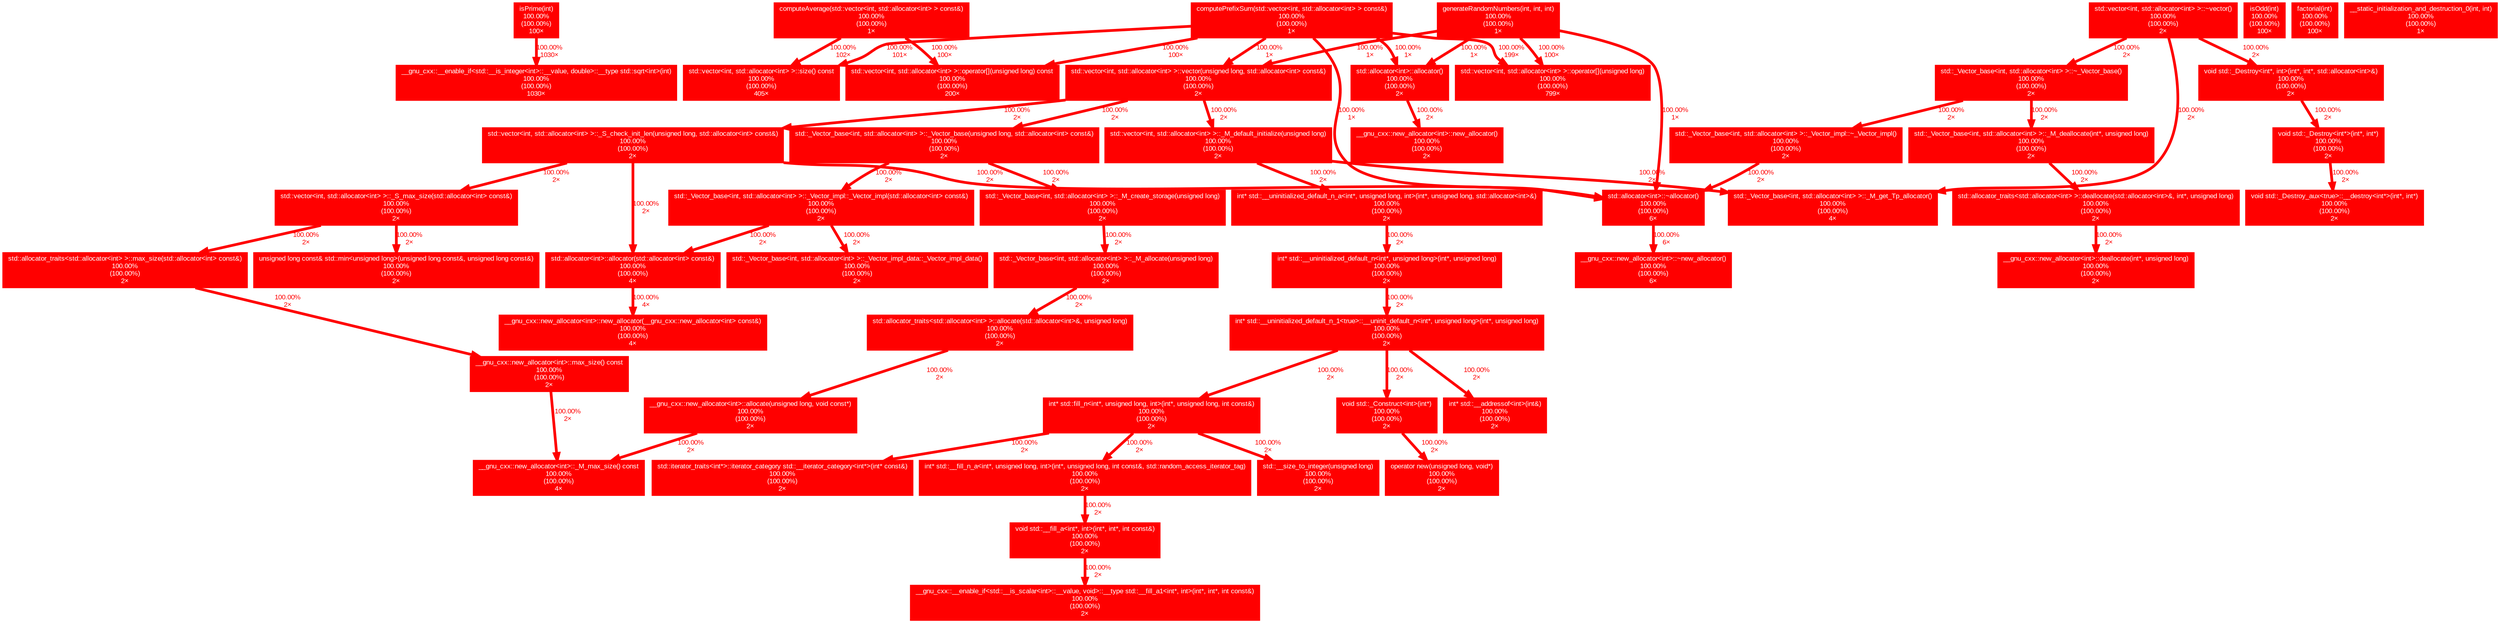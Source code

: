digraph {
	graph [fontname=Arial, nodesep=0.125, ranksep=0.25];
	node [fontcolor=white, fontname=Arial, height=0, shape=box, style=filled, width=0];
	edge [fontname=Arial];
	8 [color="#ff0000", fontcolor="#ffffff", fontsize="10.00", label="__gnu_cxx::__enable_if<std::__is_integer<int>::__value, double>::__type std::sqrt<int>(int)\n100.00%\n(100.00%)\n1030×"];
	9 [color="#ff0000", fontcolor="#ffffff", fontsize="10.00", label="std::vector<int, std::allocator<int> >::operator[](unsigned long)\n100.00%\n(100.00%)\n799×"];
	10 [color="#ff0000", fontcolor="#ffffff", fontsize="10.00", label="std::vector<int, std::allocator<int> >::size() const\n100.00%\n(100.00%)\n405×"];
	11 [color="#ff0000", fontcolor="#ffffff", fontsize="10.00", label="std::vector<int, std::allocator<int> >::operator[](unsigned long) const\n100.00%\n(100.00%)\n200×"];
	12 [color="#ff0000", fontcolor="#ffffff", fontsize="10.00", label="isOdd(int)\n100.00%\n(100.00%)\n100×"];
	13 [color="#ff0000", fontcolor="#ffffff", fontsize="10.00", label="isPrime(int)\n100.00%\n(100.00%)\n100×"];
	13 -> 8 [arrowsize="1.00", color="#ff0000", fontcolor="#ff0000", fontsize="10.00", label="100.00%\n1030×", labeldistance="4.00", penwidth="4.00"];
	14 [color="#ff0000", fontcolor="#ffffff", fontsize="10.00", label="factorial(int)\n100.00%\n(100.00%)\n100×"];
	15 [color="#ff0000", fontcolor="#ffffff", fontsize="10.00", label="__gnu_cxx::new_allocator<int>::~new_allocator()\n100.00%\n(100.00%)\n6×"];
	16 [color="#ff0000", fontcolor="#ffffff", fontsize="10.00", label="std::allocator<int>::~allocator()\n100.00%\n(100.00%)\n6×"];
	16 -> 15 [arrowsize="1.00", color="#ff0000", fontcolor="#ff0000", fontsize="10.00", label="100.00%\n6×", labeldistance="4.00", penwidth="4.00"];
	17 [color="#ff0000", fontcolor="#ffffff", fontsize="10.00", label="__gnu_cxx::new_allocator<int>::new_allocator(__gnu_cxx::new_allocator<int> const&)\n100.00%\n(100.00%)\n4×"];
	18 [color="#ff0000", fontcolor="#ffffff", fontsize="10.00", label="__gnu_cxx::new_allocator<int>::_M_max_size() const\n100.00%\n(100.00%)\n4×"];
	19 [color="#ff0000", fontcolor="#ffffff", fontsize="10.00", label="std::allocator<int>::allocator(std::allocator<int> const&)\n100.00%\n(100.00%)\n4×"];
	19 -> 17 [arrowsize="1.00", color="#ff0000", fontcolor="#ff0000", fontsize="10.00", label="100.00%\n4×", labeldistance="4.00", penwidth="4.00"];
	20 [color="#ff0000", fontcolor="#ffffff", fontsize="10.00", label="std::_Vector_base<int, std::allocator<int> >::_M_get_Tp_allocator()\n100.00%\n(100.00%)\n4×"];
	21 [color="#ff0000", fontcolor="#ffffff", fontsize="10.00", label="__gnu_cxx::new_allocator<int>::deallocate(int*, unsigned long)\n100.00%\n(100.00%)\n2×"];
	22 [color="#ff0000", fontcolor="#ffffff", fontsize="10.00", label="__gnu_cxx::new_allocator<int>::allocate(unsigned long, void const*)\n100.00%\n(100.00%)\n2×"];
	22 -> 18 [arrowsize="1.00", color="#ff0000", fontcolor="#ff0000", fontsize="10.00", label="100.00%\n2×", labeldistance="4.00", penwidth="4.00"];
	23 [color="#ff0000", fontcolor="#ffffff", fontsize="10.00", label="__gnu_cxx::new_allocator<int>::new_allocator()\n100.00%\n(100.00%)\n2×"];
	24 [color="#ff0000", fontcolor="#ffffff", fontsize="10.00", label="__gnu_cxx::new_allocator<int>::max_size() const\n100.00%\n(100.00%)\n2×"];
	24 -> 18 [arrowsize="1.00", color="#ff0000", fontcolor="#ff0000", fontsize="10.00", label="100.00%\n2×", labeldistance="4.00", penwidth="4.00"];
	25 [color="#ff0000", fontcolor="#ffffff", fontsize="10.00", label="std::allocator<int>::allocator()\n100.00%\n(100.00%)\n2×"];
	25 -> 23 [arrowsize="1.00", color="#ff0000", fontcolor="#ff0000", fontsize="10.00", label="100.00%\n2×", labeldistance="4.00", penwidth="4.00"];
	26 [color="#ff0000", fontcolor="#ffffff", fontsize="10.00", label="void std::_Destroy_aux<true>::__destroy<int*>(int*, int*)\n100.00%\n(100.00%)\n2×"];
	27 [color="#ff0000", fontcolor="#ffffff", fontsize="10.00", label="std::_Vector_base<int, std::allocator<int> >::_M_allocate(unsigned long)\n100.00%\n(100.00%)\n2×"];
	27 -> 36 [arrowsize="1.00", color="#ff0000", fontcolor="#ff0000", fontsize="10.00", label="100.00%\n2×", labeldistance="4.00", penwidth="4.00"];
	28 [color="#ff0000", fontcolor="#ffffff", fontsize="10.00", label="std::_Vector_base<int, std::allocator<int> >::_Vector_impl::_Vector_impl(std::allocator<int> const&)\n100.00%\n(100.00%)\n2×"];
	28 -> 19 [arrowsize="1.00", color="#ff0000", fontcolor="#ff0000", fontsize="10.00", label="100.00%\n2×", labeldistance="4.00", penwidth="4.00"];
	28 -> 32 [arrowsize="1.00", color="#ff0000", fontcolor="#ff0000", fontsize="10.00", label="100.00%\n2×", labeldistance="4.00", penwidth="4.00"];
	29 [color="#ff0000", fontcolor="#ffffff", fontsize="10.00", label="std::_Vector_base<int, std::allocator<int> >::_Vector_impl::~_Vector_impl()\n100.00%\n(100.00%)\n2×"];
	29 -> 16 [arrowsize="1.00", color="#ff0000", fontcolor="#ff0000", fontsize="10.00", label="100.00%\n2×", labeldistance="4.00", penwidth="4.00"];
	30 [color="#ff0000", fontcolor="#ffffff", fontsize="10.00", label="std::_Vector_base<int, std::allocator<int> >::_M_deallocate(int*, unsigned long)\n100.00%\n(100.00%)\n2×"];
	30 -> 35 [arrowsize="1.00", color="#ff0000", fontcolor="#ff0000", fontsize="10.00", label="100.00%\n2×", labeldistance="4.00", penwidth="4.00"];
	31 [color="#ff0000", fontcolor="#ffffff", fontsize="10.00", label="std::_Vector_base<int, std::allocator<int> >::_M_create_storage(unsigned long)\n100.00%\n(100.00%)\n2×"];
	31 -> 27 [arrowsize="1.00", color="#ff0000", fontcolor="#ff0000", fontsize="10.00", label="100.00%\n2×", labeldistance="4.00", penwidth="4.00"];
	32 [color="#ff0000", fontcolor="#ffffff", fontsize="10.00", label="std::_Vector_base<int, std::allocator<int> >::_Vector_impl_data::_Vector_impl_data()\n100.00%\n(100.00%)\n2×"];
	33 [color="#ff0000", fontcolor="#ffffff", fontsize="10.00", label="std::_Vector_base<int, std::allocator<int> >::_Vector_base(unsigned long, std::allocator<int> const&)\n100.00%\n(100.00%)\n2×"];
	33 -> 28 [arrowsize="1.00", color="#ff0000", fontcolor="#ff0000", fontsize="10.00", label="100.00%\n2×", labeldistance="4.00", penwidth="4.00"];
	33 -> 31 [arrowsize="1.00", color="#ff0000", fontcolor="#ff0000", fontsize="10.00", label="100.00%\n2×", labeldistance="4.00", penwidth="4.00"];
	34 [color="#ff0000", fontcolor="#ffffff", fontsize="10.00", label="std::_Vector_base<int, std::allocator<int> >::~_Vector_base()\n100.00%\n(100.00%)\n2×"];
	34 -> 29 [arrowsize="1.00", color="#ff0000", fontcolor="#ff0000", fontsize="10.00", label="100.00%\n2×", labeldistance="4.00", penwidth="4.00"];
	34 -> 30 [arrowsize="1.00", color="#ff0000", fontcolor="#ff0000", fontsize="10.00", label="100.00%\n2×", labeldistance="4.00", penwidth="4.00"];
	35 [color="#ff0000", fontcolor="#ffffff", fontsize="10.00", label="std::allocator_traits<std::allocator<int> >::deallocate(std::allocator<int>&, int*, unsigned long)\n100.00%\n(100.00%)\n2×"];
	35 -> 21 [arrowsize="1.00", color="#ff0000", fontcolor="#ff0000", fontsize="10.00", label="100.00%\n2×", labeldistance="4.00", penwidth="4.00"];
	36 [color="#ff0000", fontcolor="#ffffff", fontsize="10.00", label="std::allocator_traits<std::allocator<int> >::allocate(std::allocator<int>&, unsigned long)\n100.00%\n(100.00%)\n2×"];
	36 -> 22 [arrowsize="1.00", color="#ff0000", fontcolor="#ff0000", fontsize="10.00", label="100.00%\n2×", labeldistance="4.00", penwidth="4.00"];
	37 [color="#ff0000", fontcolor="#ffffff", fontsize="10.00", label="std::allocator_traits<std::allocator<int> >::max_size(std::allocator<int> const&)\n100.00%\n(100.00%)\n2×"];
	37 -> 24 [arrowsize="1.00", color="#ff0000", fontcolor="#ff0000", fontsize="10.00", label="100.00%\n2×", labeldistance="4.00", penwidth="4.00"];
	38 [color="#ff0000", fontcolor="#ffffff", fontsize="10.00", label="int* std::__uninitialized_default_n_1<true>::__uninit_default_n<int*, unsigned long>(int*, unsigned long)\n100.00%\n(100.00%)\n2×"];
	38 -> 44 [arrowsize="1.00", color="#ff0000", fontcolor="#ff0000", fontsize="10.00", label="100.00%\n2×", labeldistance="4.00", penwidth="4.00"];
	38 -> 46 [arrowsize="1.00", color="#ff0000", fontcolor="#ff0000", fontsize="10.00", label="100.00%\n2×", labeldistance="4.00", penwidth="4.00"];
	38 -> 52 [arrowsize="1.00", color="#ff0000", fontcolor="#ff0000", fontsize="10.00", label="100.00%\n2×", labeldistance="4.00", penwidth="4.00"];
	39 [color="#ff0000", fontcolor="#ffffff", fontsize="10.00", label="std::vector<int, std::allocator<int> >::_S_max_size(std::allocator<int> const&)\n100.00%\n(100.00%)\n2×"];
	39 -> 37 [arrowsize="1.00", color="#ff0000", fontcolor="#ff0000", fontsize="10.00", label="100.00%\n2×", labeldistance="4.00", penwidth="4.00"];
	39 -> 51 [arrowsize="1.00", color="#ff0000", fontcolor="#ff0000", fontsize="10.00", label="100.00%\n2×", labeldistance="4.00", penwidth="4.00"];
	40 [color="#ff0000", fontcolor="#ffffff", fontsize="10.00", label="std::vector<int, std::allocator<int> >::_S_check_init_len(unsigned long, std::allocator<int> const&)\n100.00%\n(100.00%)\n2×"];
	40 -> 16 [arrowsize="1.00", color="#ff0000", fontcolor="#ff0000", fontsize="10.00", label="100.00%\n2×", labeldistance="4.00", penwidth="4.00"];
	40 -> 19 [arrowsize="1.00", color="#ff0000", fontcolor="#ff0000", fontsize="10.00", label="100.00%\n2×", labeldistance="4.00", penwidth="4.00"];
	40 -> 39 [arrowsize="1.00", color="#ff0000", fontcolor="#ff0000", fontsize="10.00", label="100.00%\n2×", labeldistance="4.00", penwidth="4.00"];
	41 [color="#ff0000", fontcolor="#ffffff", fontsize="10.00", label="std::vector<int, std::allocator<int> >::_M_default_initialize(unsigned long)\n100.00%\n(100.00%)\n2×"];
	41 -> 20 [arrowsize="1.00", color="#ff0000", fontcolor="#ff0000", fontsize="10.00", label="100.00%\n2×", labeldistance="4.00", penwidth="4.00"];
	41 -> 50 [arrowsize="1.00", color="#ff0000", fontcolor="#ff0000", fontsize="10.00", label="100.00%\n2×", labeldistance="4.00", penwidth="4.00"];
	42 [color="#ff0000", fontcolor="#ffffff", fontsize="10.00", label="std::vector<int, std::allocator<int> >::vector(unsigned long, std::allocator<int> const&)\n100.00%\n(100.00%)\n2×"];
	42 -> 33 [arrowsize="1.00", color="#ff0000", fontcolor="#ff0000", fontsize="10.00", label="100.00%\n2×", labeldistance="4.00", penwidth="4.00"];
	42 -> 40 [arrowsize="1.00", color="#ff0000", fontcolor="#ff0000", fontsize="10.00", label="100.00%\n2×", labeldistance="4.00", penwidth="4.00"];
	42 -> 41 [arrowsize="1.00", color="#ff0000", fontcolor="#ff0000", fontsize="10.00", label="100.00%\n2×", labeldistance="4.00", penwidth="4.00"];
	43 [color="#ff0000", fontcolor="#ffffff", fontsize="10.00", label="std::vector<int, std::allocator<int> >::~vector()\n100.00%\n(100.00%)\n2×"];
	43 -> 20 [arrowsize="1.00", color="#ff0000", fontcolor="#ff0000", fontsize="10.00", label="100.00%\n2×", labeldistance="4.00", penwidth="4.00"];
	43 -> 34 [arrowsize="1.00", color="#ff0000", fontcolor="#ff0000", fontsize="10.00", label="100.00%\n2×", labeldistance="4.00", penwidth="4.00"];
	43 -> 54 [arrowsize="1.00", color="#ff0000", fontcolor="#ff0000", fontsize="10.00", label="100.00%\n2×", labeldistance="4.00", penwidth="4.00"];
	44 [color="#ff0000", fontcolor="#ffffff", fontsize="10.00", label="void std::_Construct<int>(int*)\n100.00%\n(100.00%)\n2×"];
	44 -> 57 [arrowsize="1.00", color="#ff0000", fontcolor="#ff0000", fontsize="10.00", label="100.00%\n2×", labeldistance="4.00", penwidth="4.00"];
	45 [color="#ff0000", fontcolor="#ffffff", fontsize="10.00", label="int* std::__fill_n_a<int*, unsigned long, int>(int*, unsigned long, int const&, std::random_access_iterator_tag)\n100.00%\n(100.00%)\n2×"];
	45 -> 55 [arrowsize="1.00", color="#ff0000", fontcolor="#ff0000", fontsize="10.00", label="100.00%\n2×", labeldistance="4.00", penwidth="4.00"];
	46 [color="#ff0000", fontcolor="#ffffff", fontsize="10.00", label="int* std::__addressof<int>(int&)\n100.00%\n(100.00%)\n2×"];
	47 [color="#ff0000", fontcolor="#ffffff", fontsize="10.00", label="std::__size_to_integer(unsigned long)\n100.00%\n(100.00%)\n2×"];
	48 [color="#ff0000", fontcolor="#ffffff", fontsize="10.00", label="std::iterator_traits<int*>::iterator_category std::__iterator_category<int*>(int* const&)\n100.00%\n(100.00%)\n2×"];
	49 [color="#ff0000", fontcolor="#ffffff", fontsize="10.00", label="int* std::__uninitialized_default_n<int*, unsigned long>(int*, unsigned long)\n100.00%\n(100.00%)\n2×"];
	49 -> 38 [arrowsize="1.00", color="#ff0000", fontcolor="#ff0000", fontsize="10.00", label="100.00%\n2×", labeldistance="4.00", penwidth="4.00"];
	50 [color="#ff0000", fontcolor="#ffffff", fontsize="10.00", label="int* std::__uninitialized_default_n_a<int*, unsigned long, int>(int*, unsigned long, std::allocator<int>&)\n100.00%\n(100.00%)\n2×"];
	50 -> 49 [arrowsize="1.00", color="#ff0000", fontcolor="#ff0000", fontsize="10.00", label="100.00%\n2×", labeldistance="4.00", penwidth="4.00"];
	51 [color="#ff0000", fontcolor="#ffffff", fontsize="10.00", label="unsigned long const& std::min<unsigned long>(unsigned long const&, unsigned long const&)\n100.00%\n(100.00%)\n2×"];
	52 [color="#ff0000", fontcolor="#ffffff", fontsize="10.00", label="int* std::fill_n<int*, unsigned long, int>(int*, unsigned long, int const&)\n100.00%\n(100.00%)\n2×"];
	52 -> 45 [arrowsize="1.00", color="#ff0000", fontcolor="#ff0000", fontsize="10.00", label="100.00%\n2×", labeldistance="4.00", penwidth="4.00"];
	52 -> 47 [arrowsize="1.00", color="#ff0000", fontcolor="#ff0000", fontsize="10.00", label="100.00%\n2×", labeldistance="4.00", penwidth="4.00"];
	52 -> 48 [arrowsize="1.00", color="#ff0000", fontcolor="#ff0000", fontsize="10.00", label="100.00%\n2×", labeldistance="4.00", penwidth="4.00"];
	53 [color="#ff0000", fontcolor="#ffffff", fontsize="10.00", label="void std::_Destroy<int*>(int*, int*)\n100.00%\n(100.00%)\n2×"];
	53 -> 26 [arrowsize="1.00", color="#ff0000", fontcolor="#ff0000", fontsize="10.00", label="100.00%\n2×", labeldistance="4.00", penwidth="4.00"];
	54 [color="#ff0000", fontcolor="#ffffff", fontsize="10.00", label="void std::_Destroy<int*, int>(int*, int*, std::allocator<int>&)\n100.00%\n(100.00%)\n2×"];
	54 -> 53 [arrowsize="1.00", color="#ff0000", fontcolor="#ff0000", fontsize="10.00", label="100.00%\n2×", labeldistance="4.00", penwidth="4.00"];
	55 [color="#ff0000", fontcolor="#ffffff", fontsize="10.00", label="void std::__fill_a<int*, int>(int*, int*, int const&)\n100.00%\n(100.00%)\n2×"];
	55 -> 56 [arrowsize="1.00", color="#ff0000", fontcolor="#ff0000", fontsize="10.00", label="100.00%\n2×", labeldistance="4.00", penwidth="4.00"];
	56 [color="#ff0000", fontcolor="#ffffff", fontsize="10.00", label="__gnu_cxx::__enable_if<std::__is_scalar<int>::__value, void>::__type std::__fill_a1<int*, int>(int*, int*, int const&)\n100.00%\n(100.00%)\n2×"];
	57 [color="#ff0000", fontcolor="#ffffff", fontsize="10.00", label="operator new(unsigned long, void*)\n100.00%\n(100.00%)\n2×"];
	58 [color="#ff0000", fontcolor="#ffffff", fontsize="10.00", label="computeAverage(std::vector<int, std::allocator<int> > const&)\n100.00%\n(100.00%)\n1×"];
	58 -> 10 [arrowsize="1.00", color="#ff0000", fontcolor="#ff0000", fontsize="10.00", label="100.00%\n102×", labeldistance="4.00", penwidth="4.00"];
	58 -> 11 [arrowsize="1.00", color="#ff0000", fontcolor="#ff0000", fontsize="10.00", label="100.00%\n100×", labeldistance="4.00", penwidth="4.00"];
	59 [color="#ff0000", fontcolor="#ffffff", fontsize="10.00", label="computePrefixSum(std::vector<int, std::allocator<int> > const&)\n100.00%\n(100.00%)\n1×"];
	59 -> 9 [arrowsize="1.00", color="#ff0000", fontcolor="#ff0000", fontsize="10.00", label="100.00%\n199×", labeldistance="4.00", penwidth="4.00"];
	59 -> 10 [arrowsize="1.00", color="#ff0000", fontcolor="#ff0000", fontsize="10.00", label="100.00%\n101×", labeldistance="4.00", penwidth="4.00"];
	59 -> 11 [arrowsize="1.00", color="#ff0000", fontcolor="#ff0000", fontsize="10.00", label="100.00%\n100×", labeldistance="4.00", penwidth="4.00"];
	59 -> 16 [arrowsize="1.00", color="#ff0000", fontcolor="#ff0000", fontsize="10.00", label="100.00%\n1×", labeldistance="4.00", penwidth="4.00"];
	59 -> 25 [arrowsize="1.00", color="#ff0000", fontcolor="#ff0000", fontsize="10.00", label="100.00%\n1×", labeldistance="4.00", penwidth="4.00"];
	59 -> 42 [arrowsize="1.00", color="#ff0000", fontcolor="#ff0000", fontsize="10.00", label="100.00%\n1×", labeldistance="4.00", penwidth="4.00"];
	60 [color="#ff0000", fontcolor="#ffffff", fontsize="10.00", label="generateRandomNumbers(int, int, int)\n100.00%\n(100.00%)\n1×"];
	60 -> 9 [arrowsize="1.00", color="#ff0000", fontcolor="#ff0000", fontsize="10.00", label="100.00%\n100×", labeldistance="4.00", penwidth="4.00"];
	60 -> 16 [arrowsize="1.00", color="#ff0000", fontcolor="#ff0000", fontsize="10.00", label="100.00%\n1×", labeldistance="4.00", penwidth="4.00"];
	60 -> 25 [arrowsize="1.00", color="#ff0000", fontcolor="#ff0000", fontsize="10.00", label="100.00%\n1×", labeldistance="4.00", penwidth="4.00"];
	60 -> 42 [arrowsize="1.00", color="#ff0000", fontcolor="#ff0000", fontsize="10.00", label="100.00%\n1×", labeldistance="4.00", penwidth="4.00"];
	61 [color="#ff0000", fontcolor="#ffffff", fontsize="10.00", label="__static_initialization_and_destruction_0(int, int)\n100.00%\n(100.00%)\n1×"];
}
